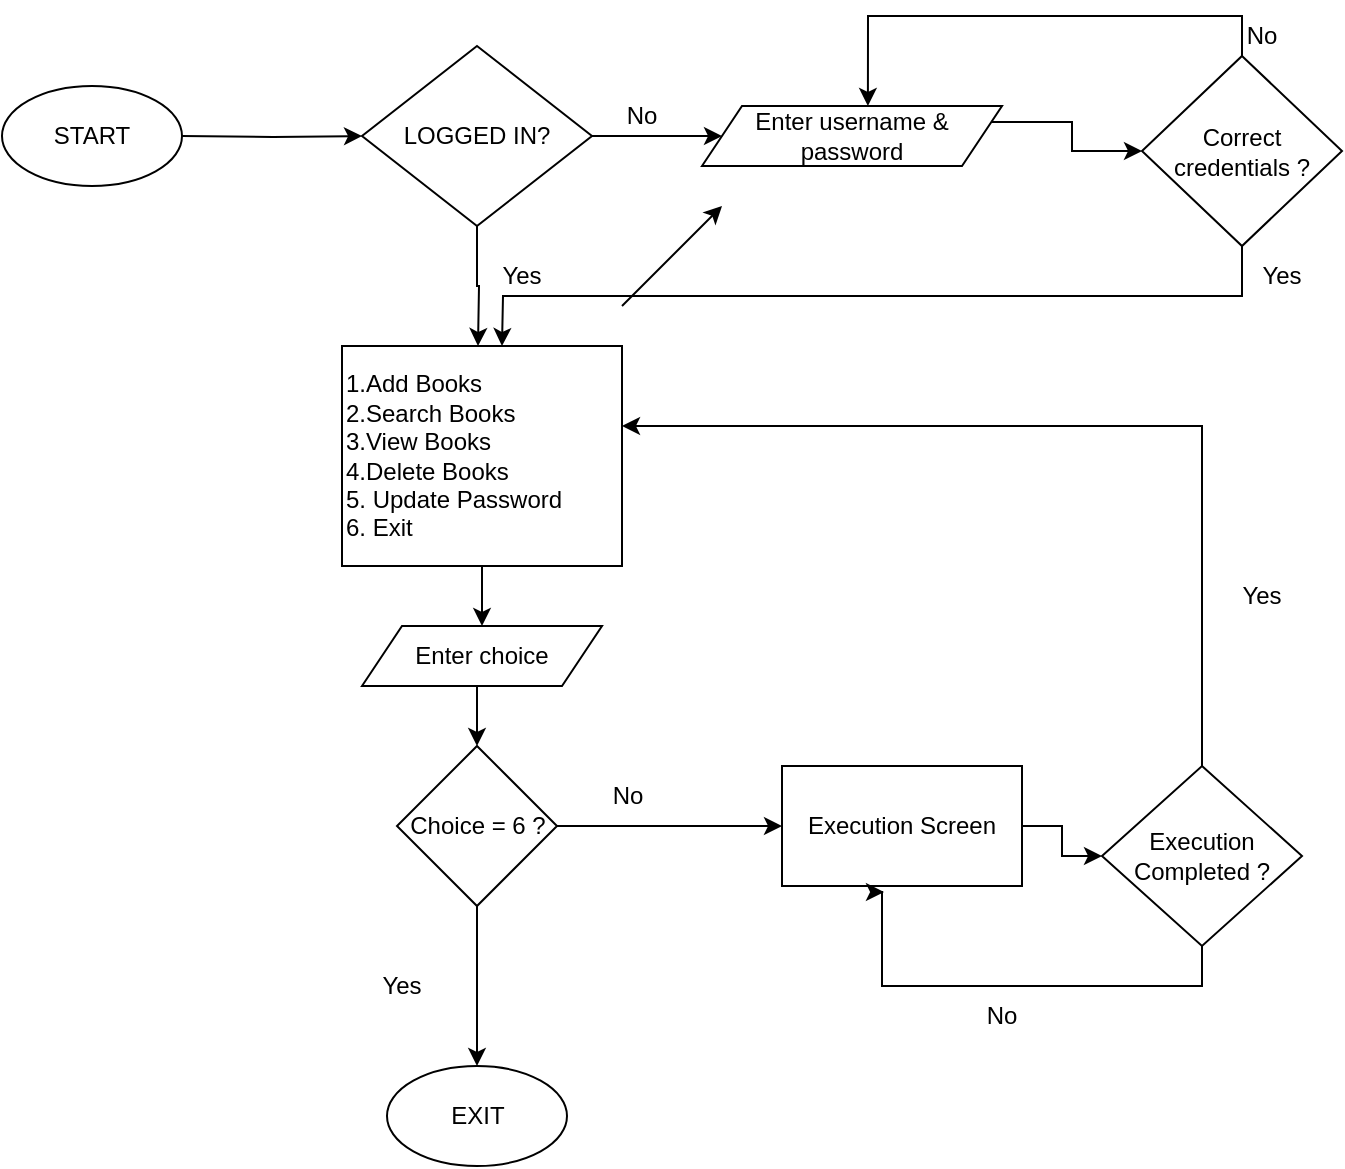 <mxfile version="17.4.2" type="github">
  <diagram id="KQnUvlgjMhJI77lf3bEg" name="Page-1">
    <mxGraphModel dx="867" dy="486" grid="1" gridSize="10" guides="1" tooltips="1" connect="1" arrows="1" fold="1" page="1" pageScale="1" pageWidth="850" pageHeight="1100" math="0" shadow="0">
      <root>
        <mxCell id="0" />
        <mxCell id="1" parent="0" />
        <mxCell id="mF1lKzQx6-Lk5efXldR6-4" style="edgeStyle=orthogonalEdgeStyle;rounded=0;orthogonalLoop=1;jettySize=auto;html=1;exitX=1;exitY=0.5;exitDx=0;exitDy=0;entryX=0;entryY=0.5;entryDx=0;entryDy=0;" edge="1" parent="1" target="mF1lKzQx6-Lk5efXldR6-2">
          <mxGeometry relative="1" as="geometry">
            <mxPoint x="180" y="125" as="sourcePoint" />
          </mxGeometry>
        </mxCell>
        <mxCell id="mF1lKzQx6-Lk5efXldR6-7" style="edgeStyle=orthogonalEdgeStyle;rounded=0;orthogonalLoop=1;jettySize=auto;html=1;exitX=0.5;exitY=1;exitDx=0;exitDy=0;" edge="1" parent="1" source="mF1lKzQx6-Lk5efXldR6-2">
          <mxGeometry relative="1" as="geometry">
            <mxPoint x="328" y="230" as="targetPoint" />
          </mxGeometry>
        </mxCell>
        <mxCell id="mF1lKzQx6-Lk5efXldR6-10" style="edgeStyle=orthogonalEdgeStyle;rounded=0;orthogonalLoop=1;jettySize=auto;html=1;exitX=1;exitY=0.5;exitDx=0;exitDy=0;" edge="1" parent="1" source="mF1lKzQx6-Lk5efXldR6-2">
          <mxGeometry relative="1" as="geometry">
            <mxPoint x="450" y="125" as="targetPoint" />
          </mxGeometry>
        </mxCell>
        <mxCell id="mF1lKzQx6-Lk5efXldR6-2" value="LOGGED IN?" style="rhombus;whiteSpace=wrap;html=1;" vertex="1" parent="1">
          <mxGeometry x="270" y="80" width="115" height="90" as="geometry" />
        </mxCell>
        <mxCell id="mF1lKzQx6-Lk5efXldR6-5" value="START" style="ellipse;whiteSpace=wrap;html=1;" vertex="1" parent="1">
          <mxGeometry x="90" y="100" width="90" height="50" as="geometry" />
        </mxCell>
        <mxCell id="mF1lKzQx6-Lk5efXldR6-8" value="Yes" style="text;html=1;strokeColor=none;fillColor=none;align=center;verticalAlign=middle;whiteSpace=wrap;rounded=0;" vertex="1" parent="1">
          <mxGeometry x="320" y="180" width="60" height="30" as="geometry" />
        </mxCell>
        <mxCell id="mF1lKzQx6-Lk5efXldR6-12" value="No" style="text;html=1;strokeColor=none;fillColor=none;align=center;verticalAlign=middle;whiteSpace=wrap;rounded=0;" vertex="1" parent="1">
          <mxGeometry x="390" y="110" width="40" height="10" as="geometry" />
        </mxCell>
        <mxCell id="mF1lKzQx6-Lk5efXldR6-22" style="edgeStyle=orthogonalEdgeStyle;rounded=0;orthogonalLoop=1;jettySize=auto;html=1;exitX=1;exitY=0.25;exitDx=0;exitDy=0;entryX=0;entryY=0.5;entryDx=0;entryDy=0;" edge="1" parent="1" source="mF1lKzQx6-Lk5efXldR6-13" target="mF1lKzQx6-Lk5efXldR6-14">
          <mxGeometry relative="1" as="geometry" />
        </mxCell>
        <mxCell id="mF1lKzQx6-Lk5efXldR6-13" value="Enter username &amp;amp; password" style="shape=parallelogram;perimeter=parallelogramPerimeter;whiteSpace=wrap;html=1;fixedSize=1;" vertex="1" parent="1">
          <mxGeometry x="440" y="110" width="150" height="30" as="geometry" />
        </mxCell>
        <mxCell id="mF1lKzQx6-Lk5efXldR6-16" style="edgeStyle=orthogonalEdgeStyle;rounded=0;orthogonalLoop=1;jettySize=auto;html=1;exitX=0.5;exitY=0;exitDx=0;exitDy=0;entryX=0.553;entryY=0;entryDx=0;entryDy=0;entryPerimeter=0;" edge="1" parent="1" source="mF1lKzQx6-Lk5efXldR6-14" target="mF1lKzQx6-Lk5efXldR6-13">
          <mxGeometry relative="1" as="geometry" />
        </mxCell>
        <mxCell id="mF1lKzQx6-Lk5efXldR6-19" style="edgeStyle=orthogonalEdgeStyle;rounded=0;orthogonalLoop=1;jettySize=auto;html=1;exitX=0.5;exitY=1;exitDx=0;exitDy=0;" edge="1" parent="1" source="mF1lKzQx6-Lk5efXldR6-14">
          <mxGeometry relative="1" as="geometry">
            <mxPoint x="340" y="230" as="targetPoint" />
          </mxGeometry>
        </mxCell>
        <mxCell id="mF1lKzQx6-Lk5efXldR6-14" value="Correct credentials ?" style="rhombus;whiteSpace=wrap;html=1;" vertex="1" parent="1">
          <mxGeometry x="660" y="85" width="100" height="95" as="geometry" />
        </mxCell>
        <mxCell id="mF1lKzQx6-Lk5efXldR6-17" value="No" style="text;html=1;strokeColor=none;fillColor=none;align=center;verticalAlign=middle;whiteSpace=wrap;rounded=0;" vertex="1" parent="1">
          <mxGeometry x="690" y="60" width="60" height="30" as="geometry" />
        </mxCell>
        <mxCell id="mF1lKzQx6-Lk5efXldR6-25" style="edgeStyle=orthogonalEdgeStyle;rounded=0;orthogonalLoop=1;jettySize=auto;html=1;exitX=0.5;exitY=1;exitDx=0;exitDy=0;" edge="1" parent="1" source="mF1lKzQx6-Lk5efXldR6-20" target="mF1lKzQx6-Lk5efXldR6-27">
          <mxGeometry relative="1" as="geometry">
            <mxPoint x="330" y="400" as="targetPoint" />
          </mxGeometry>
        </mxCell>
        <mxCell id="mF1lKzQx6-Lk5efXldR6-20" value="1.Add Books&lt;br&gt;2.Search Books&lt;br&gt;3.View Books&lt;br&gt;4.Delete Books&lt;br&gt;5. Update Password&lt;br&gt;6. Exit" style="rounded=0;whiteSpace=wrap;html=1;align=left;" vertex="1" parent="1">
          <mxGeometry x="260" y="230" width="140" height="110" as="geometry" />
        </mxCell>
        <mxCell id="mF1lKzQx6-Lk5efXldR6-21" value="" style="endArrow=classic;html=1;rounded=0;" edge="1" parent="1">
          <mxGeometry width="50" height="50" relative="1" as="geometry">
            <mxPoint x="400" y="210" as="sourcePoint" />
            <mxPoint x="450" y="160" as="targetPoint" />
          </mxGeometry>
        </mxCell>
        <mxCell id="mF1lKzQx6-Lk5efXldR6-23" value="Yes" style="text;html=1;strokeColor=none;fillColor=none;align=center;verticalAlign=middle;whiteSpace=wrap;rounded=0;" vertex="1" parent="1">
          <mxGeometry x="700" y="180" width="60" height="30" as="geometry" />
        </mxCell>
        <mxCell id="mF1lKzQx6-Lk5efXldR6-33" style="edgeStyle=orthogonalEdgeStyle;rounded=0;orthogonalLoop=1;jettySize=auto;html=1;exitX=0.5;exitY=1;exitDx=0;exitDy=0;entryX=0.5;entryY=0;entryDx=0;entryDy=0;" edge="1" parent="1" source="mF1lKzQx6-Lk5efXldR6-26" target="mF1lKzQx6-Lk5efXldR6-31">
          <mxGeometry relative="1" as="geometry" />
        </mxCell>
        <mxCell id="mF1lKzQx6-Lk5efXldR6-36" style="edgeStyle=orthogonalEdgeStyle;rounded=0;orthogonalLoop=1;jettySize=auto;html=1;exitX=1;exitY=0.5;exitDx=0;exitDy=0;" edge="1" parent="1" source="mF1lKzQx6-Lk5efXldR6-26">
          <mxGeometry relative="1" as="geometry">
            <mxPoint x="480" y="470" as="targetPoint" />
          </mxGeometry>
        </mxCell>
        <mxCell id="mF1lKzQx6-Lk5efXldR6-26" value="Choice = 6 ?" style="rhombus;whiteSpace=wrap;html=1;" vertex="1" parent="1">
          <mxGeometry x="287.5" y="430" width="80" height="80" as="geometry" />
        </mxCell>
        <mxCell id="mF1lKzQx6-Lk5efXldR6-30" style="edgeStyle=orthogonalEdgeStyle;rounded=0;orthogonalLoop=1;jettySize=auto;html=1;exitX=0.5;exitY=1;exitDx=0;exitDy=0;entryX=0.5;entryY=0;entryDx=0;entryDy=0;" edge="1" parent="1" source="mF1lKzQx6-Lk5efXldR6-27" target="mF1lKzQx6-Lk5efXldR6-26">
          <mxGeometry relative="1" as="geometry" />
        </mxCell>
        <mxCell id="mF1lKzQx6-Lk5efXldR6-27" value="Enter choice" style="shape=parallelogram;perimeter=parallelogramPerimeter;whiteSpace=wrap;html=1;fixedSize=1;" vertex="1" parent="1">
          <mxGeometry x="270" y="370" width="120" height="30" as="geometry" />
        </mxCell>
        <mxCell id="mF1lKzQx6-Lk5efXldR6-31" value="EXIT" style="ellipse;whiteSpace=wrap;html=1;" vertex="1" parent="1">
          <mxGeometry x="282.5" y="590" width="90" height="50" as="geometry" />
        </mxCell>
        <mxCell id="mF1lKzQx6-Lk5efXldR6-34" value="Yes" style="text;html=1;strokeColor=none;fillColor=none;align=center;verticalAlign=middle;whiteSpace=wrap;rounded=0;" vertex="1" parent="1">
          <mxGeometry x="260" y="535" width="60" height="30" as="geometry" />
        </mxCell>
        <mxCell id="mF1lKzQx6-Lk5efXldR6-37" value="No" style="text;html=1;strokeColor=none;fillColor=none;align=center;verticalAlign=middle;whiteSpace=wrap;rounded=0;" vertex="1" parent="1">
          <mxGeometry x="372.5" y="440" width="60" height="30" as="geometry" />
        </mxCell>
        <mxCell id="mF1lKzQx6-Lk5efXldR6-40" style="edgeStyle=orthogonalEdgeStyle;rounded=0;orthogonalLoop=1;jettySize=auto;html=1;" edge="1" parent="1">
          <mxGeometry relative="1" as="geometry">
            <mxPoint x="400" y="270" as="targetPoint" />
            <mxPoint x="690" y="440" as="sourcePoint" />
            <Array as="points">
              <mxPoint x="690" y="270" />
            </Array>
          </mxGeometry>
        </mxCell>
        <mxCell id="mF1lKzQx6-Lk5efXldR6-45" style="edgeStyle=orthogonalEdgeStyle;rounded=0;orthogonalLoop=1;jettySize=auto;html=1;exitX=1;exitY=0.5;exitDx=0;exitDy=0;entryX=0;entryY=0.5;entryDx=0;entryDy=0;" edge="1" parent="1" source="mF1lKzQx6-Lk5efXldR6-38" target="mF1lKzQx6-Lk5efXldR6-41">
          <mxGeometry relative="1" as="geometry" />
        </mxCell>
        <mxCell id="mF1lKzQx6-Lk5efXldR6-38" value="Execution Screen" style="rounded=0;whiteSpace=wrap;html=1;" vertex="1" parent="1">
          <mxGeometry x="480" y="440" width="120" height="60" as="geometry" />
        </mxCell>
        <mxCell id="mF1lKzQx6-Lk5efXldR6-47" style="edgeStyle=orthogonalEdgeStyle;rounded=0;orthogonalLoop=1;jettySize=auto;html=1;exitX=0.5;exitY=1;exitDx=0;exitDy=0;entryX=0.425;entryY=1.05;entryDx=0;entryDy=0;entryPerimeter=0;" edge="1" parent="1" source="mF1lKzQx6-Lk5efXldR6-41" target="mF1lKzQx6-Lk5efXldR6-38">
          <mxGeometry relative="1" as="geometry">
            <mxPoint x="530" y="510" as="targetPoint" />
            <Array as="points">
              <mxPoint x="690" y="550" />
              <mxPoint x="530" y="550" />
            </Array>
          </mxGeometry>
        </mxCell>
        <mxCell id="mF1lKzQx6-Lk5efXldR6-41" value="Execution Completed ?" style="rhombus;whiteSpace=wrap;html=1;" vertex="1" parent="1">
          <mxGeometry x="640" y="440" width="100" height="90" as="geometry" />
        </mxCell>
        <mxCell id="mF1lKzQx6-Lk5efXldR6-43" value="Yes" style="text;html=1;strokeColor=none;fillColor=none;align=center;verticalAlign=middle;whiteSpace=wrap;rounded=0;" vertex="1" parent="1">
          <mxGeometry x="690" y="340" width="60" height="30" as="geometry" />
        </mxCell>
        <mxCell id="mF1lKzQx6-Lk5efXldR6-48" value="No" style="text;html=1;strokeColor=none;fillColor=none;align=center;verticalAlign=middle;whiteSpace=wrap;rounded=0;" vertex="1" parent="1">
          <mxGeometry x="560" y="550" width="60" height="30" as="geometry" />
        </mxCell>
      </root>
    </mxGraphModel>
  </diagram>
</mxfile>
